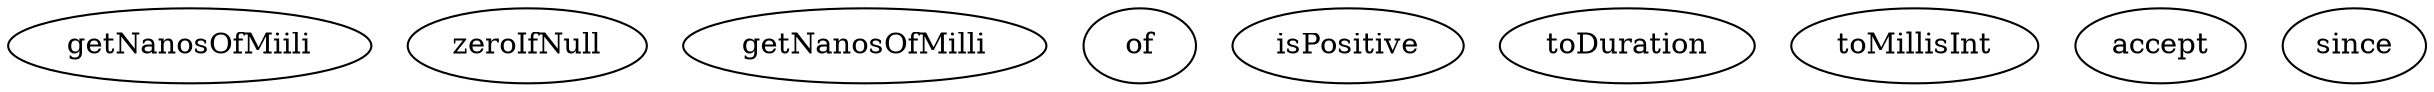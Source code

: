 digraph G {
getNanosOfMiili;
zeroIfNull;
getNanosOfMilli;
of;
isPositive;
toDuration;
toMillisInt;
accept;
since;
}